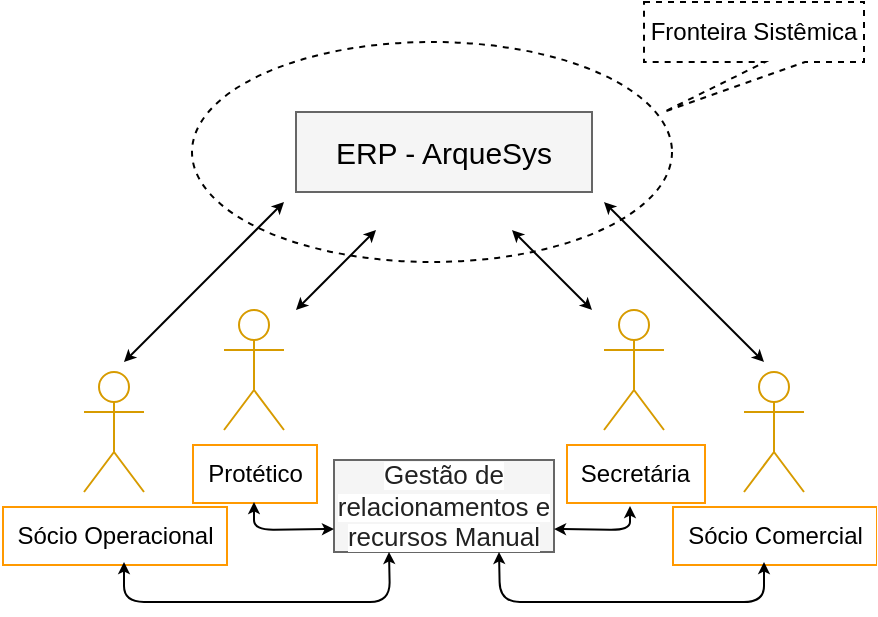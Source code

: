 <mxfile version="14.9.8" type="github">
  <diagram id="ofUUVFn5tLOiKQuakarS" name="Page-1">
    <mxGraphModel dx="1692" dy="463" grid="1" gridSize="10" guides="1" tooltips="1" connect="1" arrows="1" fold="1" page="1" pageScale="1" pageWidth="827" pageHeight="1169" math="0" shadow="0">
      <root>
        <mxCell id="0" />
        <mxCell id="1" parent="0" />
        <mxCell id="7gOXyf1R_mcmTL4wc7NC-3" value="" style="ellipse;whiteSpace=wrap;html=1;dashed=1;" parent="1" vertex="1">
          <mxGeometry x="4" y="230" width="240" height="110" as="geometry" />
        </mxCell>
        <mxCell id="7gOXyf1R_mcmTL4wc7NC-4" value="&lt;font style=&quot;font-size: 15px&quot;&gt;&lt;font color=&quot;#000000&quot; face=&quot;helvetica&quot; style=&quot;font-size: 15px&quot;&gt;ERP - ArqueSys&lt;/font&gt;&lt;/font&gt;" style="rounded=0;whiteSpace=wrap;html=1;fillColor=#f5f5f5;strokeColor=#666666;fontColor=#333333;" parent="1" vertex="1">
          <mxGeometry x="56" y="265" width="148" height="40" as="geometry" />
        </mxCell>
        <mxCell id="7gOXyf1R_mcmTL4wc7NC-6" value="&lt;span id=&quot;docs-internal-guid-01f24d8b-7fff-2e91-310c-5bba79cc8ed7&quot;&gt;&lt;span style=&quot;font-family: &amp;#34;arial&amp;#34; ; background-color: transparent ; vertical-align: baseline&quot;&gt;&lt;span id=&quot;docs-internal-guid-97d206a0-7fff-72b2-f705-602895639316&quot;&gt;&lt;div dir=&quot;ltr&quot; style=&quot;margin-left: 0pt&quot; align=&quot;left&quot;&gt;&lt;table style=&quot;background-color: transparent ; border: none ; border-collapse: collapse&quot;&gt;&lt;colgroup&gt;&lt;col width=&quot;187&quot;&gt;&lt;col width=&quot;453&quot;&gt;&lt;/colgroup&gt;&lt;tbody&gt;&lt;tr style=&quot;height: 0pt&quot;&gt;&lt;td style=&quot;border-left: solid #ff9900 1pt ; border-right: solid #ff9900 1pt ; border-bottom: solid #ff9900 1pt ; border-top: solid #ff9900 1pt ; vertical-align: top ; padding: 5pt 5pt 5pt 5pt ; overflow: hidden ; overflow-wrap: break-word&quot;&gt;&lt;span style=&quot;text-align: justify&quot;&gt;Sócio Operacional&lt;/span&gt;&lt;/td&gt;&lt;/tr&gt;&lt;/tbody&gt;&lt;/table&gt;&lt;/div&gt;&lt;/span&gt;&lt;/span&gt;&lt;/span&gt;" style="shape=umlActor;verticalLabelPosition=bottom;verticalAlign=top;html=1;outlineConnect=0;strokeColor=#d79b00;fillColor=none;" parent="1" vertex="1">
          <mxGeometry x="-50" y="395" width="30" height="60" as="geometry" />
        </mxCell>
        <mxCell id="7gOXyf1R_mcmTL4wc7NC-22" value="&lt;span style=&quot;color: rgb(34 , 34 , 34) ; font-family: &amp;#34;google sans&amp;#34; , &amp;#34;arial&amp;#34; , sans-serif ; text-align: left ; background-color: rgb(255 , 255 , 255)&quot;&gt;&lt;font&gt;&lt;font style=&quot;font-size: 13px&quot;&gt;Gestão de relacionamentos e recursos Manual&lt;/font&gt;&lt;br&gt;&lt;/font&gt;&lt;/span&gt;" style="rounded=0;whiteSpace=wrap;html=1;fillColor=#f5f5f5;strokeColor=#666666;fontColor=#333333;" parent="1" vertex="1">
          <mxGeometry x="75" y="439" width="110" height="46" as="geometry" />
        </mxCell>
        <mxCell id="IGN8ruvCPKyGlNlwhIGV-1" value="Fronteira Sistêmica" style="shape=callout;whiteSpace=wrap;html=1;perimeter=calloutPerimeter;position2=0.09;dashed=1;size=25;position=0.55;base=20;" parent="1" vertex="1">
          <mxGeometry x="230" y="210" width="110" height="55" as="geometry" />
        </mxCell>
        <mxCell id="4lb6yPEp9kyUfiVUmwPT-1" value="&lt;span id=&quot;docs-internal-guid-01f24d8b-7fff-2e91-310c-5bba79cc8ed7&quot;&gt;&lt;span style=&quot;font-family: &amp;#34;arial&amp;#34; ; background-color: transparent ; vertical-align: baseline&quot;&gt;&lt;div dir=&quot;ltr&quot; style=&quot;margin-left: 0pt&quot; align=&quot;left&quot;&gt;&lt;table style=&quot;border: none ; border-collapse: collapse&quot;&gt;&lt;colgroup&gt;&lt;col width=&quot;187&quot;&gt;&lt;col width=&quot;453&quot;&gt;&lt;/colgroup&gt;&lt;tbody&gt;&lt;tr style=&quot;height: 0pt&quot;&gt;&lt;td style=&quot;border-left: solid #ff9900 1pt ; border-right: solid #ff9900 1pt ; border-bottom: solid #ff9900 1pt ; border-top: solid #ff9900 1pt ; vertical-align: top ; padding: 5pt 5pt 5pt 5pt ; overflow: hidden ; overflow-wrap: break-word&quot;&gt;&lt;span id=&quot;docs-internal-guid-cf75bcc0-7fff-0399-cd37-272892f8aaf6&quot;&gt;&lt;div dir=&quot;ltr&quot; style=&quot;margin-left: 0pt&quot; align=&quot;left&quot;&gt;&lt;span style=&quot;text-align: justify&quot;&gt;Sócio&amp;nbsp;&lt;/span&gt;&lt;span style=&quot;text-align: justify ; background-color: transparent&quot;&gt;Comercial&lt;/span&gt;&lt;/div&gt;&lt;/span&gt;&lt;/td&gt;&lt;/tr&gt;&lt;/tbody&gt;&lt;/table&gt;&lt;/div&gt;&lt;/span&gt;&lt;/span&gt;" style="shape=umlActor;verticalLabelPosition=bottom;verticalAlign=top;html=1;outlineConnect=0;direction=east;strokeColor=#d79b00;fillColor=none;" parent="1" vertex="1">
          <mxGeometry x="280" y="395" width="30" height="60" as="geometry" />
        </mxCell>
        <mxCell id="aku06pGNUJt8TLLcKpjH-57" value="" style="endArrow=classic;startArrow=classic;html=1;endSize=3;startSize=3;" parent="1" edge="1">
          <mxGeometry width="50" height="50" relative="1" as="geometry">
            <mxPoint x="204" y="364" as="sourcePoint" />
            <mxPoint x="164" y="324" as="targetPoint" />
          </mxGeometry>
        </mxCell>
        <mxCell id="aku06pGNUJt8TLLcKpjH-58" value="" style="endArrow=classic;startArrow=classic;html=1;endSize=3;startSize=3;" parent="1" edge="1">
          <mxGeometry width="50" height="50" relative="1" as="geometry">
            <mxPoint x="290" y="390" as="sourcePoint" />
            <mxPoint x="210" y="310" as="targetPoint" />
          </mxGeometry>
        </mxCell>
        <mxCell id="aku06pGNUJt8TLLcKpjH-63" value="" style="endArrow=classic;startArrow=classic;html=1;endSize=3;startSize=3;exitX=1;exitY=0.75;exitDx=0;exitDy=0;" parent="1" source="7gOXyf1R_mcmTL4wc7NC-22" edge="1">
          <mxGeometry width="50" height="50" relative="1" as="geometry">
            <mxPoint x="190" y="480" as="sourcePoint" />
            <mxPoint x="223" y="462" as="targetPoint" />
            <Array as="points">
              <mxPoint x="223" y="474" />
            </Array>
          </mxGeometry>
        </mxCell>
        <mxCell id="aku06pGNUJt8TLLcKpjH-64" value="" style="endArrow=classic;startArrow=classic;html=1;endSize=3;startSize=3;" parent="1" edge="1">
          <mxGeometry width="50" height="50" relative="1" as="geometry">
            <mxPoint x="-30" y="390" as="sourcePoint" />
            <mxPoint x="50" y="310" as="targetPoint" />
          </mxGeometry>
        </mxCell>
        <mxCell id="aku06pGNUJt8TLLcKpjH-66" value="" style="endArrow=classic;startArrow=classic;html=1;endSize=3;startSize=3;entryX=0.25;entryY=1;entryDx=0;entryDy=0;" parent="1" target="7gOXyf1R_mcmTL4wc7NC-22" edge="1">
          <mxGeometry width="50" height="50" relative="1" as="geometry">
            <mxPoint x="-30" y="490" as="sourcePoint" />
            <mxPoint x="100" y="490" as="targetPoint" />
            <Array as="points">
              <mxPoint x="-30" y="510" />
              <mxPoint x="40" y="510" />
              <mxPoint x="103" y="510" />
            </Array>
          </mxGeometry>
        </mxCell>
        <mxCell id="aku06pGNUJt8TLLcKpjH-68" value="" style="endArrow=classic;startArrow=classic;html=1;endSize=3;startSize=3;exitX=0.75;exitY=1;exitDx=0;exitDy=0;" parent="1" source="7gOXyf1R_mcmTL4wc7NC-22" edge="1">
          <mxGeometry width="50" height="50" relative="1" as="geometry">
            <mxPoint x="160.57" y="485.874" as="sourcePoint" />
            <mxPoint x="290" y="490" as="targetPoint" />
            <Array as="points">
              <mxPoint x="158" y="510" />
              <mxPoint x="210" y="510" />
              <mxPoint x="250" y="510" />
              <mxPoint x="290" y="510" />
            </Array>
          </mxGeometry>
        </mxCell>
        <mxCell id="-3f9OGaL1PKOyqWtIVvq-1" value="&lt;span id=&quot;docs-internal-guid-01f24d8b-7fff-2e91-310c-5bba79cc8ed7&quot;&gt;&lt;span style=&quot;font-family: &amp;#34;arial&amp;#34; ; background-color: transparent ; vertical-align: baseline&quot;&gt;&lt;div dir=&quot;ltr&quot; style=&quot;margin-left: 0pt&quot; align=&quot;left&quot;&gt;&lt;table style=&quot;border: none ; border-collapse: collapse&quot;&gt;&lt;colgroup&gt;&lt;col width=&quot;187&quot;&gt;&lt;col width=&quot;453&quot;&gt;&lt;/colgroup&gt;&lt;tbody&gt;&lt;tr style=&quot;height: 0pt&quot;&gt;&lt;td style=&quot;border-left: solid #ff9900 1pt ; border-right: solid #ff9900 1pt ; border-bottom: solid #ff9900 1pt ; border-top: solid #ff9900 1pt ; vertical-align: top ; padding: 5pt 5pt 5pt 5pt ; overflow: hidden ; overflow-wrap: break-word&quot;&gt;&lt;span id=&quot;docs-internal-guid-cf75bcc0-7fff-0399-cd37-272892f8aaf6&quot;&gt;&lt;div dir=&quot;ltr&quot; style=&quot;text-align: justify ; margin-left: 0pt&quot; align=&quot;left&quot;&gt;Secretária&lt;/div&gt;&lt;/span&gt;&lt;/td&gt;&lt;/tr&gt;&lt;/tbody&gt;&lt;/table&gt;&lt;/div&gt;&lt;/span&gt;&lt;/span&gt;" style="shape=umlActor;verticalLabelPosition=bottom;verticalAlign=top;html=1;outlineConnect=0;direction=east;strokeColor=#d79b00;fillColor=none;" parent="1" vertex="1">
          <mxGeometry x="210" y="364" width="30" height="60" as="geometry" />
        </mxCell>
        <mxCell id="-3f9OGaL1PKOyqWtIVvq-2" value="&lt;span id=&quot;docs-internal-guid-01f24d8b-7fff-2e91-310c-5bba79cc8ed7&quot;&gt;&lt;span style=&quot;font-family: &amp;#34;arial&amp;#34; ; background-color: transparent ; vertical-align: baseline&quot;&gt;&lt;div dir=&quot;ltr&quot; style=&quot;margin-left: 0pt&quot; align=&quot;left&quot;&gt;&lt;table style=&quot;border: none ; border-collapse: collapse&quot;&gt;&lt;colgroup&gt;&lt;col width=&quot;187&quot;&gt;&lt;col width=&quot;453&quot;&gt;&lt;/colgroup&gt;&lt;tbody&gt;&lt;tr style=&quot;height: 0pt&quot;&gt;&lt;td style=&quot;border-left: solid #ff9900 1pt ; border-right: solid #ff9900 1pt ; border-bottom: solid #ff9900 1pt ; border-top: solid #ff9900 1pt ; vertical-align: top ; padding: 5pt 5pt 5pt 5pt ; overflow: hidden ; overflow-wrap: break-word&quot;&gt;&lt;span id=&quot;docs-internal-guid-cf75bcc0-7fff-0399-cd37-272892f8aaf6&quot;&gt;&lt;div dir=&quot;ltr&quot; style=&quot;text-align: justify ; margin-left: 0pt&quot; align=&quot;left&quot;&gt;Protético&lt;/div&gt;&lt;/span&gt;&lt;/td&gt;&lt;/tr&gt;&lt;/tbody&gt;&lt;/table&gt;&lt;/div&gt;&lt;/span&gt;&lt;/span&gt;" style="shape=umlActor;verticalLabelPosition=bottom;verticalAlign=top;html=1;outlineConnect=0;direction=east;strokeColor=#d79b00;fillColor=none;" parent="1" vertex="1">
          <mxGeometry x="20" y="364" width="30" height="60" as="geometry" />
        </mxCell>
        <mxCell id="-3f9OGaL1PKOyqWtIVvq-5" value="" style="endArrow=classic;startArrow=classic;html=1;endSize=3;startSize=3;entryX=0;entryY=0.75;entryDx=0;entryDy=0;" parent="1" target="7gOXyf1R_mcmTL4wc7NC-22" edge="1">
          <mxGeometry width="50" height="50" relative="1" as="geometry">
            <mxPoint x="35" y="460" as="sourcePoint" />
            <mxPoint x="75" y="470" as="targetPoint" />
            <Array as="points">
              <mxPoint x="35" y="474" />
            </Array>
          </mxGeometry>
        </mxCell>
        <mxCell id="-3f9OGaL1PKOyqWtIVvq-6" value="" style="endArrow=classic;startArrow=classic;html=1;endSize=3;startSize=3;" parent="1" edge="1">
          <mxGeometry width="50" height="50" relative="1" as="geometry">
            <mxPoint x="56" y="364" as="sourcePoint" />
            <mxPoint x="96" y="324" as="targetPoint" />
          </mxGeometry>
        </mxCell>
      </root>
    </mxGraphModel>
  </diagram>
</mxfile>
